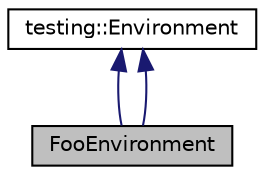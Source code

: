 digraph "FooEnvironment"
{
 // LATEX_PDF_SIZE
  edge [fontname="Helvetica",fontsize="10",labelfontname="Helvetica",labelfontsize="10"];
  node [fontname="Helvetica",fontsize="10",shape=record];
  Node1 [label="FooEnvironment",height=0.2,width=0.4,color="black", fillcolor="grey75", style="filled", fontcolor="black",tooltip=" "];
  Node2 -> Node1 [dir="back",color="midnightblue",fontsize="10",style="solid",fontname="Helvetica"];
  Node2 [label="testing::Environment",height=0.2,width=0.4,color="black", fillcolor="white", style="filled",URL="$classtesting_1_1Environment.html",tooltip=" "];
  Node2 -> Node1 [dir="back",color="midnightblue",fontsize="10",style="solid",fontname="Helvetica"];
}
